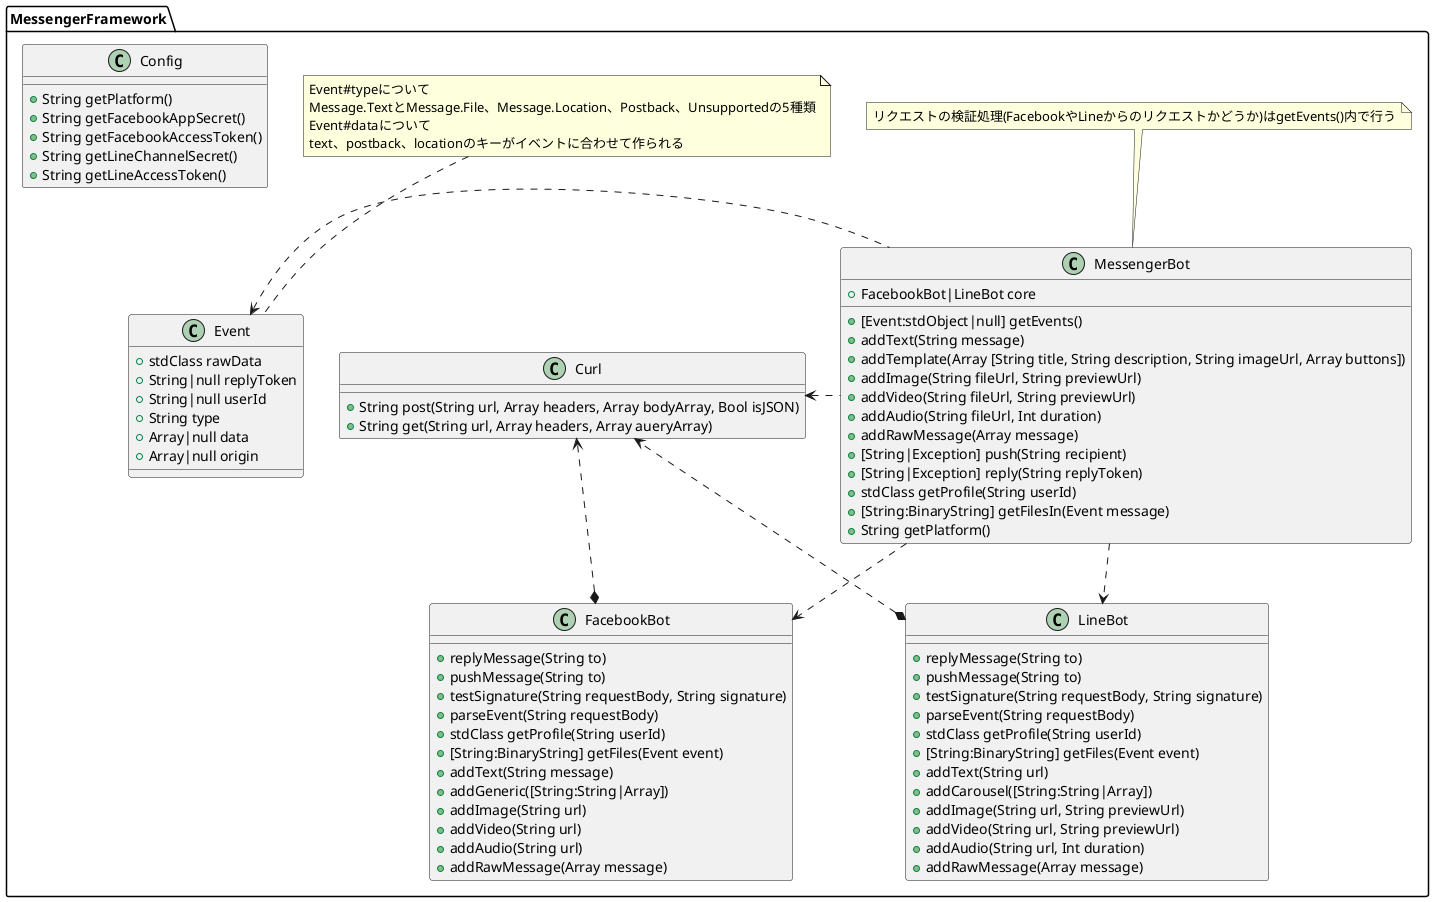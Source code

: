 @startuml

namespace MessengerFramework {

  class Event {
    + stdClass rawData
    + String|null replyToken
    + String|null userId
    + String type
    + Array|null data
    + Array|null origin
  }

  note top of Event
    Event#typeについて
    Message.TextとMessage.File、Message.Location、Postback、Unsupportedの5種類
    Event#dataについて
    text、postback、locationのキーがイベントに合わせて作られる
  end note

  class MessengerBot {
    + FacebookBot|LineBot core
    + [Event:stdObject|null] getEvents()
    + addText(String message)
    + addTemplate(Array [String title, String description, String imageUrl, Array buttons])
    + addImage(String fileUrl, String previewUrl)
    + addVideo(String fileUrl, String previewUrl)
    + addAudio(String fileUrl, Int duration)
    + addRawMessage(Array message)
    + [String|Exception] push(String recipient)
    + [String|Exception] reply(String replyToken)
    + stdClass getProfile(String userId)
    + [String:BinaryString] getFilesIn(Event message)
    + String getPlatform()
  }

  note top of MessengerBot
    リクエストの検証処理(FacebookやLineからのリクエストかどうか)はgetEvents()内で行う
  end note

  class FacebookBot {
    + replyMessage(String to)
    + pushMessage(String to)
    + testSignature(String requestBody, String signature)
    + parseEvent(String requestBody)
    + stdClass getProfile(String userId)
    + [String:BinaryString] getFiles(Event event)
    + addText(String message)
    + addGeneric([String:String|Array])
    + addImage(String url)
    + addVideo(String url)
    + addAudio(String url)
    + addRawMessage(Array message)
  }

  class LineBot {
    + replyMessage(String to)
    + pushMessage(String to)
    + testSignature(String requestBody, String signature)
    + parseEvent(String requestBody)
    + stdClass getProfile(String userId)
    + [String:BinaryString] getFiles(Event event)
    + addText(String url)
    + addCarousel([String:String|Array])
    + addImage(String url, String previewUrl)
    + addVideo(String url, String previewUrl)
    + addAudio(String url, Int duration)
    + addRawMessage(Array message)
  }

  class Curl {
    + String post(String url, Array headers, Array bodyArray, Bool isJSON)
    + String get(String url, Array headers, Array aueryArray)
  }

  class Config {
    + String getPlatform()
    + String getFacebookAppSecret()
    + String getFacebookAccessToken()
    + String getLineChannelSecret()
    + String getLineAccessToken()
  }

}

' MessengerFramework内の関連

MessengerFramework.MessengerBot .d.> MessengerFramework.FacebookBot
MessengerFramework.MessengerBot .d.> MessengerFramework.LineBot
MessengerFramework.MessengerBot .l.> MessengerFramework.Curl
MessengerFramework.MessengerBot .l.> MessengerFramework.Event

MessengerFramework.FacebookBot *..> MessengerFramework.Curl

MessengerFramework.LineBot *..> MessengerFramework.Curl

@enduml
